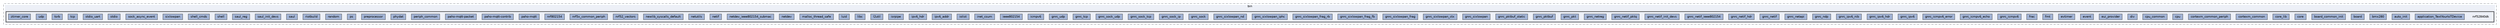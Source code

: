 digraph "/home/mj/Desktop/IoT-Chat-Digitalization/TextYourIoTDevice/bin/nrf52840dk"
{
 // LATEX_PDF_SIZE
  bgcolor="transparent";
  edge [fontname=Helvetica,fontsize=10,labelfontname=Helvetica,labelfontsize=10];
  node [fontname=Helvetica,fontsize=10,shape=box,height=0.2,width=0.4];
  compound=true
  subgraph clusterdir_65bd8f15f531a222e4227e44910d0efa {
    graph [ bgcolor="#edf0f7", pencolor="grey50", label="bin", fontname=Helvetica,fontsize=10 style="filled,dashed", URL="dir_65bd8f15f531a222e4227e44910d0efa.html",tooltip=""]
  subgraph clusterdir_0c725116918d2e080617d882693859a8 {
    graph [ bgcolor="#edf0f7", pencolor="grey25", label="", fontname=Helvetica,fontsize=10 style="filled,bold", URL="dir_0c725116918d2e080617d882693859a8.html",tooltip=""]
    dir_0c725116918d2e080617d882693859a8 [shape=plaintext, label="nrf52840dk"];
  dir_9223ad2093c06fef0b6377ff697d4094 [label="application_TextYourIoTDevice", fillcolor="#a2b4d6", color="grey25", style="filled", URL="dir_9223ad2093c06fef0b6377ff697d4094.html",tooltip=""];
  dir_f62577c088a765d549872c7890dea9b9 [label="auto_init", fillcolor="#a2b4d6", color="grey25", style="filled", URL="dir_f62577c088a765d549872c7890dea9b9.html",tooltip=""];
  dir_e1a9e6ca983a2e2611540005634bf3a5 [label="bmx280", fillcolor="#a2b4d6", color="grey25", style="filled", URL="dir_e1a9e6ca983a2e2611540005634bf3a5.html",tooltip=""];
  dir_38c06aef0bb5b89ee4008821d8260334 [label="board", fillcolor="#a2b4d6", color="grey25", style="filled", URL="dir_38c06aef0bb5b89ee4008821d8260334.html",tooltip=""];
  dir_7d077c312c5bd3cb3fe8cbde33f2e839 [label="board_common_init", fillcolor="#a2b4d6", color="grey25", style="filled", URL="dir_7d077c312c5bd3cb3fe8cbde33f2e839.html",tooltip=""];
  dir_ef594a2ed21203d148b2e5ecb1aeea00 [label="core", fillcolor="#a2b4d6", color="grey25", style="filled", URL="dir_ef594a2ed21203d148b2e5ecb1aeea00.html",tooltip=""];
  dir_8266b0ea61aba299950ee4de94051324 [label="core_lib", fillcolor="#a2b4d6", color="grey25", style="filled", URL="dir_8266b0ea61aba299950ee4de94051324.html",tooltip=""];
  dir_a24e51b74850d23859207b61d3c769e9 [label="cortexm_common", fillcolor="#a2b4d6", color="grey25", style="filled", URL="dir_a24e51b74850d23859207b61d3c769e9.html",tooltip=""];
  dir_b12f0416959988d247e268580bffa3c8 [label="cortexm_common_periph", fillcolor="#a2b4d6", color="grey25", style="filled", URL="dir_b12f0416959988d247e268580bffa3c8.html",tooltip=""];
  dir_ad71e4309aa70dcb38b6cae4dd989ed5 [label="cpu", fillcolor="#a2b4d6", color="grey25", style="filled", URL="dir_ad71e4309aa70dcb38b6cae4dd989ed5.html",tooltip=""];
  dir_aa23b5e32263c3cec0e1bb638891fd20 [label="cpu_common", fillcolor="#a2b4d6", color="grey25", style="filled", URL="dir_aa23b5e32263c3cec0e1bb638891fd20.html",tooltip=""];
  dir_8a9220e66fa5429a090190d1e8611c28 [label="div", fillcolor="#a2b4d6", color="grey25", style="filled", URL="dir_8a9220e66fa5429a090190d1e8611c28.html",tooltip=""];
  dir_1061376945fa132beb7310b17f2bef5e [label="eui_provider", fillcolor="#a2b4d6", color="grey25", style="filled", URL="dir_1061376945fa132beb7310b17f2bef5e.html",tooltip=""];
  dir_a1c1662140995f950ee81d4fff5772d6 [label="event", fillcolor="#a2b4d6", color="grey25", style="filled", URL="dir_a1c1662140995f950ee81d4fff5772d6.html",tooltip=""];
  dir_a20f53874865e2c77de7ff08d37cb642 [label="evtimer", fillcolor="#a2b4d6", color="grey25", style="filled", URL="dir_a20f53874865e2c77de7ff08d37cb642.html",tooltip=""];
  dir_c0cd2bdbdb4d47b17ea307e520103ded [label="fmt", fillcolor="#a2b4d6", color="grey25", style="filled", URL="dir_c0cd2bdbdb4d47b17ea307e520103ded.html",tooltip=""];
  dir_4997ecd09a636aba3e29b32940e9dc82 [label="frac", fillcolor="#a2b4d6", color="grey25", style="filled", URL="dir_4997ecd09a636aba3e29b32940e9dc82.html",tooltip=""];
  dir_27e2ca5fcd2c90e335f414e3496fb24e [label="gnrc_icmpv6", fillcolor="#a2b4d6", color="grey25", style="filled", URL="dir_27e2ca5fcd2c90e335f414e3496fb24e.html",tooltip=""];
  dir_63b896e2a9adb254ed2689d8949d566b [label="gnrc_icmpv6_echo", fillcolor="#a2b4d6", color="grey25", style="filled", URL="dir_63b896e2a9adb254ed2689d8949d566b.html",tooltip=""];
  dir_3cee1d715de4bf5f19af05e1dd527cc0 [label="gnrc_icmpv6_error", fillcolor="#a2b4d6", color="grey25", style="filled", URL="dir_3cee1d715de4bf5f19af05e1dd527cc0.html",tooltip=""];
  dir_7d1967d1f204944a0a147caf4ea8e849 [label="gnrc_ipv6", fillcolor="#a2b4d6", color="grey25", style="filled", URL="dir_7d1967d1f204944a0a147caf4ea8e849.html",tooltip=""];
  dir_704357ab73dc4d8e18851a3e6db6d0a8 [label="gnrc_ipv6_hdr", fillcolor="#a2b4d6", color="grey25", style="filled", URL="dir_704357ab73dc4d8e18851a3e6db6d0a8.html",tooltip=""];
  dir_649068f1e4688eda869ebfb2ad9e47fd [label="gnrc_ipv6_nib", fillcolor="#a2b4d6", color="grey25", style="filled", URL="dir_649068f1e4688eda869ebfb2ad9e47fd.html",tooltip=""];
  dir_3175da81af45251119db72765217ca14 [label="gnrc_ndp", fillcolor="#a2b4d6", color="grey25", style="filled", URL="dir_3175da81af45251119db72765217ca14.html",tooltip=""];
  dir_a95bf8cb16c9ab1ed4c3e358f5935827 [label="gnrc_netapi", fillcolor="#a2b4d6", color="grey25", style="filled", URL="dir_a95bf8cb16c9ab1ed4c3e358f5935827.html",tooltip=""];
  dir_16bbf708dd9ae4cee80957954db31e5d [label="gnrc_netif", fillcolor="#a2b4d6", color="grey25", style="filled", URL="dir_16bbf708dd9ae4cee80957954db31e5d.html",tooltip=""];
  dir_dc1a74ce797a7d6443ed198b29b3a28d [label="gnrc_netif_hdr", fillcolor="#a2b4d6", color="grey25", style="filled", URL="dir_dc1a74ce797a7d6443ed198b29b3a28d.html",tooltip=""];
  dir_0716e6d99616723be623620075acb8c2 [label="gnrc_netif_ieee802154", fillcolor="#a2b4d6", color="grey25", style="filled", URL="dir_0716e6d99616723be623620075acb8c2.html",tooltip=""];
  dir_f415654ac834b7ebc448629392f61907 [label="gnrc_netif_init_devs", fillcolor="#a2b4d6", color="grey25", style="filled", URL="dir_f415654ac834b7ebc448629392f61907.html",tooltip=""];
  dir_f8fee805709b834558253696a79c5bb4 [label="gnrc_netif_pktq", fillcolor="#a2b4d6", color="grey25", style="filled", URL="dir_f8fee805709b834558253696a79c5bb4.html",tooltip=""];
  dir_6799329dc0040aac2a117e5338523cd8 [label="gnrc_netreg", fillcolor="#a2b4d6", color="grey25", style="filled", URL="dir_6799329dc0040aac2a117e5338523cd8.html",tooltip=""];
  dir_3f3b24315d8f19f7be88100633199efe [label="gnrc_pkt", fillcolor="#a2b4d6", color="grey25", style="filled", URL="dir_3f3b24315d8f19f7be88100633199efe.html",tooltip=""];
  dir_776037eccbf3e0c26d51bcfa3bc25950 [label="gnrc_pktbuf", fillcolor="#a2b4d6", color="grey25", style="filled", URL="dir_776037eccbf3e0c26d51bcfa3bc25950.html",tooltip=""];
  dir_a9b4818ab74cfddbcd852c15d158b48f [label="gnrc_pktbuf_static", fillcolor="#a2b4d6", color="grey25", style="filled", URL="dir_a9b4818ab74cfddbcd852c15d158b48f.html",tooltip=""];
  dir_a3f3f4c9fd4b8a9cee85c48c626afbcc [label="gnrc_sixlowpan", fillcolor="#a2b4d6", color="grey25", style="filled", URL="dir_a3f3f4c9fd4b8a9cee85c48c626afbcc.html",tooltip=""];
  dir_b0623df7e62659c2a57538d40c572921 [label="gnrc_sixlowpan_ctx", fillcolor="#a2b4d6", color="grey25", style="filled", URL="dir_b0623df7e62659c2a57538d40c572921.html",tooltip=""];
  dir_207233042b10a3902d8e656dccafc678 [label="gnrc_sixlowpan_frag", fillcolor="#a2b4d6", color="grey25", style="filled", URL="dir_207233042b10a3902d8e656dccafc678.html",tooltip=""];
  dir_ec74803a7d6f7e464446d270f4e2f3b6 [label="gnrc_sixlowpan_frag_fb", fillcolor="#a2b4d6", color="grey25", style="filled", URL="dir_ec74803a7d6f7e464446d270f4e2f3b6.html",tooltip=""];
  dir_07d0ca2983b6cb39d47e6ba5512f2a29 [label="gnrc_sixlowpan_frag_rb", fillcolor="#a2b4d6", color="grey25", style="filled", URL="dir_07d0ca2983b6cb39d47e6ba5512f2a29.html",tooltip=""];
  dir_69f5596fae7f0169734be99abfd0a84e [label="gnrc_sixlowpan_iphc", fillcolor="#a2b4d6", color="grey25", style="filled", URL="dir_69f5596fae7f0169734be99abfd0a84e.html",tooltip=""];
  dir_6d7a4ebd96fd37c100c4ce80b3b3abd8 [label="gnrc_sixlowpan_nd", fillcolor="#a2b4d6", color="grey25", style="filled", URL="dir_6d7a4ebd96fd37c100c4ce80b3b3abd8.html",tooltip=""];
  dir_09b055d8766031a46abed35c08ba8a6d [label="gnrc_sock", fillcolor="#a2b4d6", color="grey25", style="filled", URL="dir_09b055d8766031a46abed35c08ba8a6d.html",tooltip=""];
  dir_1e980c525f29c210aea5f007d618890b [label="gnrc_sock_ip", fillcolor="#a2b4d6", color="grey25", style="filled", URL="dir_1e980c525f29c210aea5f007d618890b.html",tooltip=""];
  dir_4f503b8ef70f3e68524c0172ddedbaa3 [label="gnrc_sock_tcp", fillcolor="#a2b4d6", color="grey25", style="filled", URL="dir_4f503b8ef70f3e68524c0172ddedbaa3.html",tooltip=""];
  dir_bf78c6f6087e69474e3910ea75f40d7a [label="gnrc_sock_udp", fillcolor="#a2b4d6", color="grey25", style="filled", URL="dir_bf78c6f6087e69474e3910ea75f40d7a.html",tooltip=""];
  dir_2153fd88cc288b19927b3f2477e7bbab [label="gnrc_tcp", fillcolor="#a2b4d6", color="grey25", style="filled", URL="dir_2153fd88cc288b19927b3f2477e7bbab.html",tooltip=""];
  dir_ed5a8bc73e98618e41b9e8b9782436f3 [label="gnrc_udp", fillcolor="#a2b4d6", color="grey25", style="filled", URL="dir_ed5a8bc73e98618e41b9e8b9782436f3.html",tooltip=""];
  dir_0b84ced79b2170e0aa022f6101f39129 [label="icmpv6", fillcolor="#a2b4d6", color="grey25", style="filled", URL="dir_0b84ced79b2170e0aa022f6101f39129.html",tooltip=""];
  dir_f0f1be3cc271d0889bacb2c3e5a6df26 [label="ieee802154", fillcolor="#a2b4d6", color="grey25", style="filled", URL="dir_f0f1be3cc271d0889bacb2c3e5a6df26.html",tooltip=""];
  dir_664186a9dd63cfad902985caac3b01d8 [label="inet_csum", fillcolor="#a2b4d6", color="grey25", style="filled", URL="dir_664186a9dd63cfad902985caac3b01d8.html",tooltip=""];
  dir_4a99647927f4c827953dda245c06c4b7 [label="iolist", fillcolor="#a2b4d6", color="grey25", style="filled", URL="dir_4a99647927f4c827953dda245c06c4b7.html",tooltip=""];
  dir_1e223d80d1dfa22409a97724327f451f [label="ipv6_addr", fillcolor="#a2b4d6", color="grey25", style="filled", URL="dir_1e223d80d1dfa22409a97724327f451f.html",tooltip=""];
  dir_a2c773f2eb0394565d60df2384891462 [label="ipv6_hdr", fillcolor="#a2b4d6", color="grey25", style="filled", URL="dir_a2c773f2eb0394565d60df2384891462.html",tooltip=""];
  dir_e69c7f8f19ec0d63b5f851799cf9ad2d [label="isrpipe", fillcolor="#a2b4d6", color="grey25", style="filled", URL="dir_e69c7f8f19ec0d63b5f851799cf9ad2d.html",tooltip=""];
  dir_2c4ac7b7fa24378a00daa18564ba3da2 [label="l2util", fillcolor="#a2b4d6", color="grey25", style="filled", URL="dir_2c4ac7b7fa24378a00daa18564ba3da2.html",tooltip=""];
  dir_9b2a28a3f09cf3173f4393b816eb6f89 [label="libc", fillcolor="#a2b4d6", color="grey25", style="filled", URL="dir_9b2a28a3f09cf3173f4393b816eb6f89.html",tooltip=""];
  dir_b637fa669b0a023fce97020020d056f2 [label="luid", fillcolor="#a2b4d6", color="grey25", style="filled", URL="dir_b637fa669b0a023fce97020020d056f2.html",tooltip=""];
  dir_26d53f60a78cb36735978c55835b9cb9 [label="malloc_thread_safe", fillcolor="#a2b4d6", color="grey25", style="filled", URL="dir_26d53f60a78cb36735978c55835b9cb9.html",tooltip=""];
  dir_2d74bcc35b74ba7f4baf35a733a3e91a [label="netdev", fillcolor="#a2b4d6", color="grey25", style="filled", URL="dir_2d74bcc35b74ba7f4baf35a733a3e91a.html",tooltip=""];
  dir_47bed4d7c74fc583c1ec9f2f4fb6a1d1 [label="netdev_ieee802154_submac", fillcolor="#a2b4d6", color="grey25", style="filled", URL="dir_47bed4d7c74fc583c1ec9f2f4fb6a1d1.html",tooltip=""];
  dir_3882b5da8b3298557e6862d63d82b680 [label="netif", fillcolor="#a2b4d6", color="grey25", style="filled", URL="dir_3882b5da8b3298557e6862d63d82b680.html",tooltip=""];
  dir_5e1ff19ad74b3843839192ac3c00ffed [label="netutils", fillcolor="#a2b4d6", color="grey25", style="filled", URL="dir_5e1ff19ad74b3843839192ac3c00ffed.html",tooltip=""];
  dir_baf8d072e7e229ecf7a6a6c5105db60c [label="newlib_syscalls_default", fillcolor="#a2b4d6", color="grey25", style="filled", URL="dir_baf8d072e7e229ecf7a6a6c5105db60c.html",tooltip=""];
  dir_5cdb75bc0187f4729abaef2046246878 [label="nrf52_vectors", fillcolor="#a2b4d6", color="grey25", style="filled", URL="dir_5cdb75bc0187f4729abaef2046246878.html",tooltip=""];
  dir_2664c637a330cfdb6644b7da19cacfb3 [label="nrf5x_common_periph", fillcolor="#a2b4d6", color="grey25", style="filled", URL="dir_2664c637a330cfdb6644b7da19cacfb3.html",tooltip=""];
  dir_a0e51242b094386f90016ba4e1d92246 [label="nrf802154", fillcolor="#a2b4d6", color="grey25", style="filled", URL="dir_a0e51242b094386f90016ba4e1d92246.html",tooltip=""];
  dir_f8afa905f1c35425c11b3d33e54894e8 [label="paho-mqtt", fillcolor="#a2b4d6", color="grey25", style="filled", URL="dir_f8afa905f1c35425c11b3d33e54894e8.html",tooltip=""];
  dir_8de8b7d7185b44f1022f9b7afbf406e0 [label="paho-mqtt-contrib", fillcolor="#a2b4d6", color="grey25", style="filled", URL="dir_8de8b7d7185b44f1022f9b7afbf406e0.html",tooltip=""];
  dir_ad24c0a6c284e4692983de040e675274 [label="paho-mqtt-packet", fillcolor="#a2b4d6", color="grey25", style="filled", URL="dir_ad24c0a6c284e4692983de040e675274.html",tooltip=""];
  dir_342b8e1fdc6da57f322bc40e3bea7238 [label="periph_common", fillcolor="#a2b4d6", color="grey25", style="filled", URL="dir_342b8e1fdc6da57f322bc40e3bea7238.html",tooltip=""];
  dir_b243434d6fa982bc09443dd8e7ece40f [label="phydat", fillcolor="#a2b4d6", color="grey25", style="filled", URL="dir_b243434d6fa982bc09443dd8e7ece40f.html",tooltip=""];
  dir_40e25046e8a96c2ee68bba673fc468f6 [label="preprocessor", fillcolor="#a2b4d6", color="grey25", style="filled", URL="dir_40e25046e8a96c2ee68bba673fc468f6.html",tooltip=""];
  dir_e1607b80569abb7c903d68c29b820c3a [label="ps", fillcolor="#a2b4d6", color="grey25", style="filled", URL="dir_e1607b80569abb7c903d68c29b820c3a.html",tooltip=""];
  dir_384b131833e13568b9e7e0ff032463f6 [label="random", fillcolor="#a2b4d6", color="grey25", style="filled", URL="dir_384b131833e13568b9e7e0ff032463f6.html",tooltip=""];
  dir_544dabf01ea3ddc9dc3ad7cdf640c0ab [label="riotbuild", fillcolor="#a2b4d6", color="grey25", style="filled", URL="dir_544dabf01ea3ddc9dc3ad7cdf640c0ab.html",tooltip=""];
  dir_d71af1ef0345c55a758e5fc3ba48c072 [label="saul", fillcolor="#a2b4d6", color="grey25", style="filled", URL="dir_d71af1ef0345c55a758e5fc3ba48c072.html",tooltip=""];
  dir_2b88477647d04cc654f197c7d2ed5027 [label="saul_init_devs", fillcolor="#a2b4d6", color="grey25", style="filled", URL="dir_2b88477647d04cc654f197c7d2ed5027.html",tooltip=""];
  dir_65118adb96a196f908aa2af8a53127f1 [label="saul_reg", fillcolor="#a2b4d6", color="grey25", style="filled", URL="dir_65118adb96a196f908aa2af8a53127f1.html",tooltip=""];
  dir_73e02c499fb5e301e55ce5d2eff75dc4 [label="shell", fillcolor="#a2b4d6", color="grey25", style="filled", URL="dir_73e02c499fb5e301e55ce5d2eff75dc4.html",tooltip=""];
  dir_6955eb229e857bea7a792396980afef7 [label="shell_cmds", fillcolor="#a2b4d6", color="grey25", style="filled", URL="dir_6955eb229e857bea7a792396980afef7.html",tooltip=""];
  dir_9a04f644d49eb865484874a1a1445d55 [label="sixlowpan", fillcolor="#a2b4d6", color="grey25", style="filled", URL="dir_9a04f644d49eb865484874a1a1445d55.html",tooltip=""];
  dir_41b56d748627778d69dee10e3553ead0 [label="sock_async_event", fillcolor="#a2b4d6", color="grey25", style="filled", URL="dir_41b56d748627778d69dee10e3553ead0.html",tooltip=""];
  dir_28fe7faf3a47c41a8932097b69b2c108 [label="stdio", fillcolor="#a2b4d6", color="grey25", style="filled", URL="dir_28fe7faf3a47c41a8932097b69b2c108.html",tooltip=""];
  dir_469bd02c5fe54e9ced84d6397e78e02c [label="stdio_uart", fillcolor="#a2b4d6", color="grey25", style="filled", URL="dir_469bd02c5fe54e9ced84d6397e78e02c.html",tooltip=""];
  dir_8580734b230c1af7c221ce5de7c77883 [label="tcp", fillcolor="#a2b4d6", color="grey25", style="filled", URL="dir_8580734b230c1af7c221ce5de7c77883.html",tooltip=""];
  dir_9c267dee652b37a314cdbbff25868602 [label="tsrb", fillcolor="#a2b4d6", color="grey25", style="filled", URL="dir_9c267dee652b37a314cdbbff25868602.html",tooltip=""];
  dir_e5d53e4a3a9869fadadd86243199a62a [label="udp", fillcolor="#a2b4d6", color="grey25", style="filled", URL="dir_e5d53e4a3a9869fadadd86243199a62a.html",tooltip=""];
  dir_f6841c288a558947c22a9e64c7b072d4 [label="ztimer_core", fillcolor="#a2b4d6", color="grey25", style="filled", URL="dir_f6841c288a558947c22a9e64c7b072d4.html",tooltip=""];
  }
  }
}

